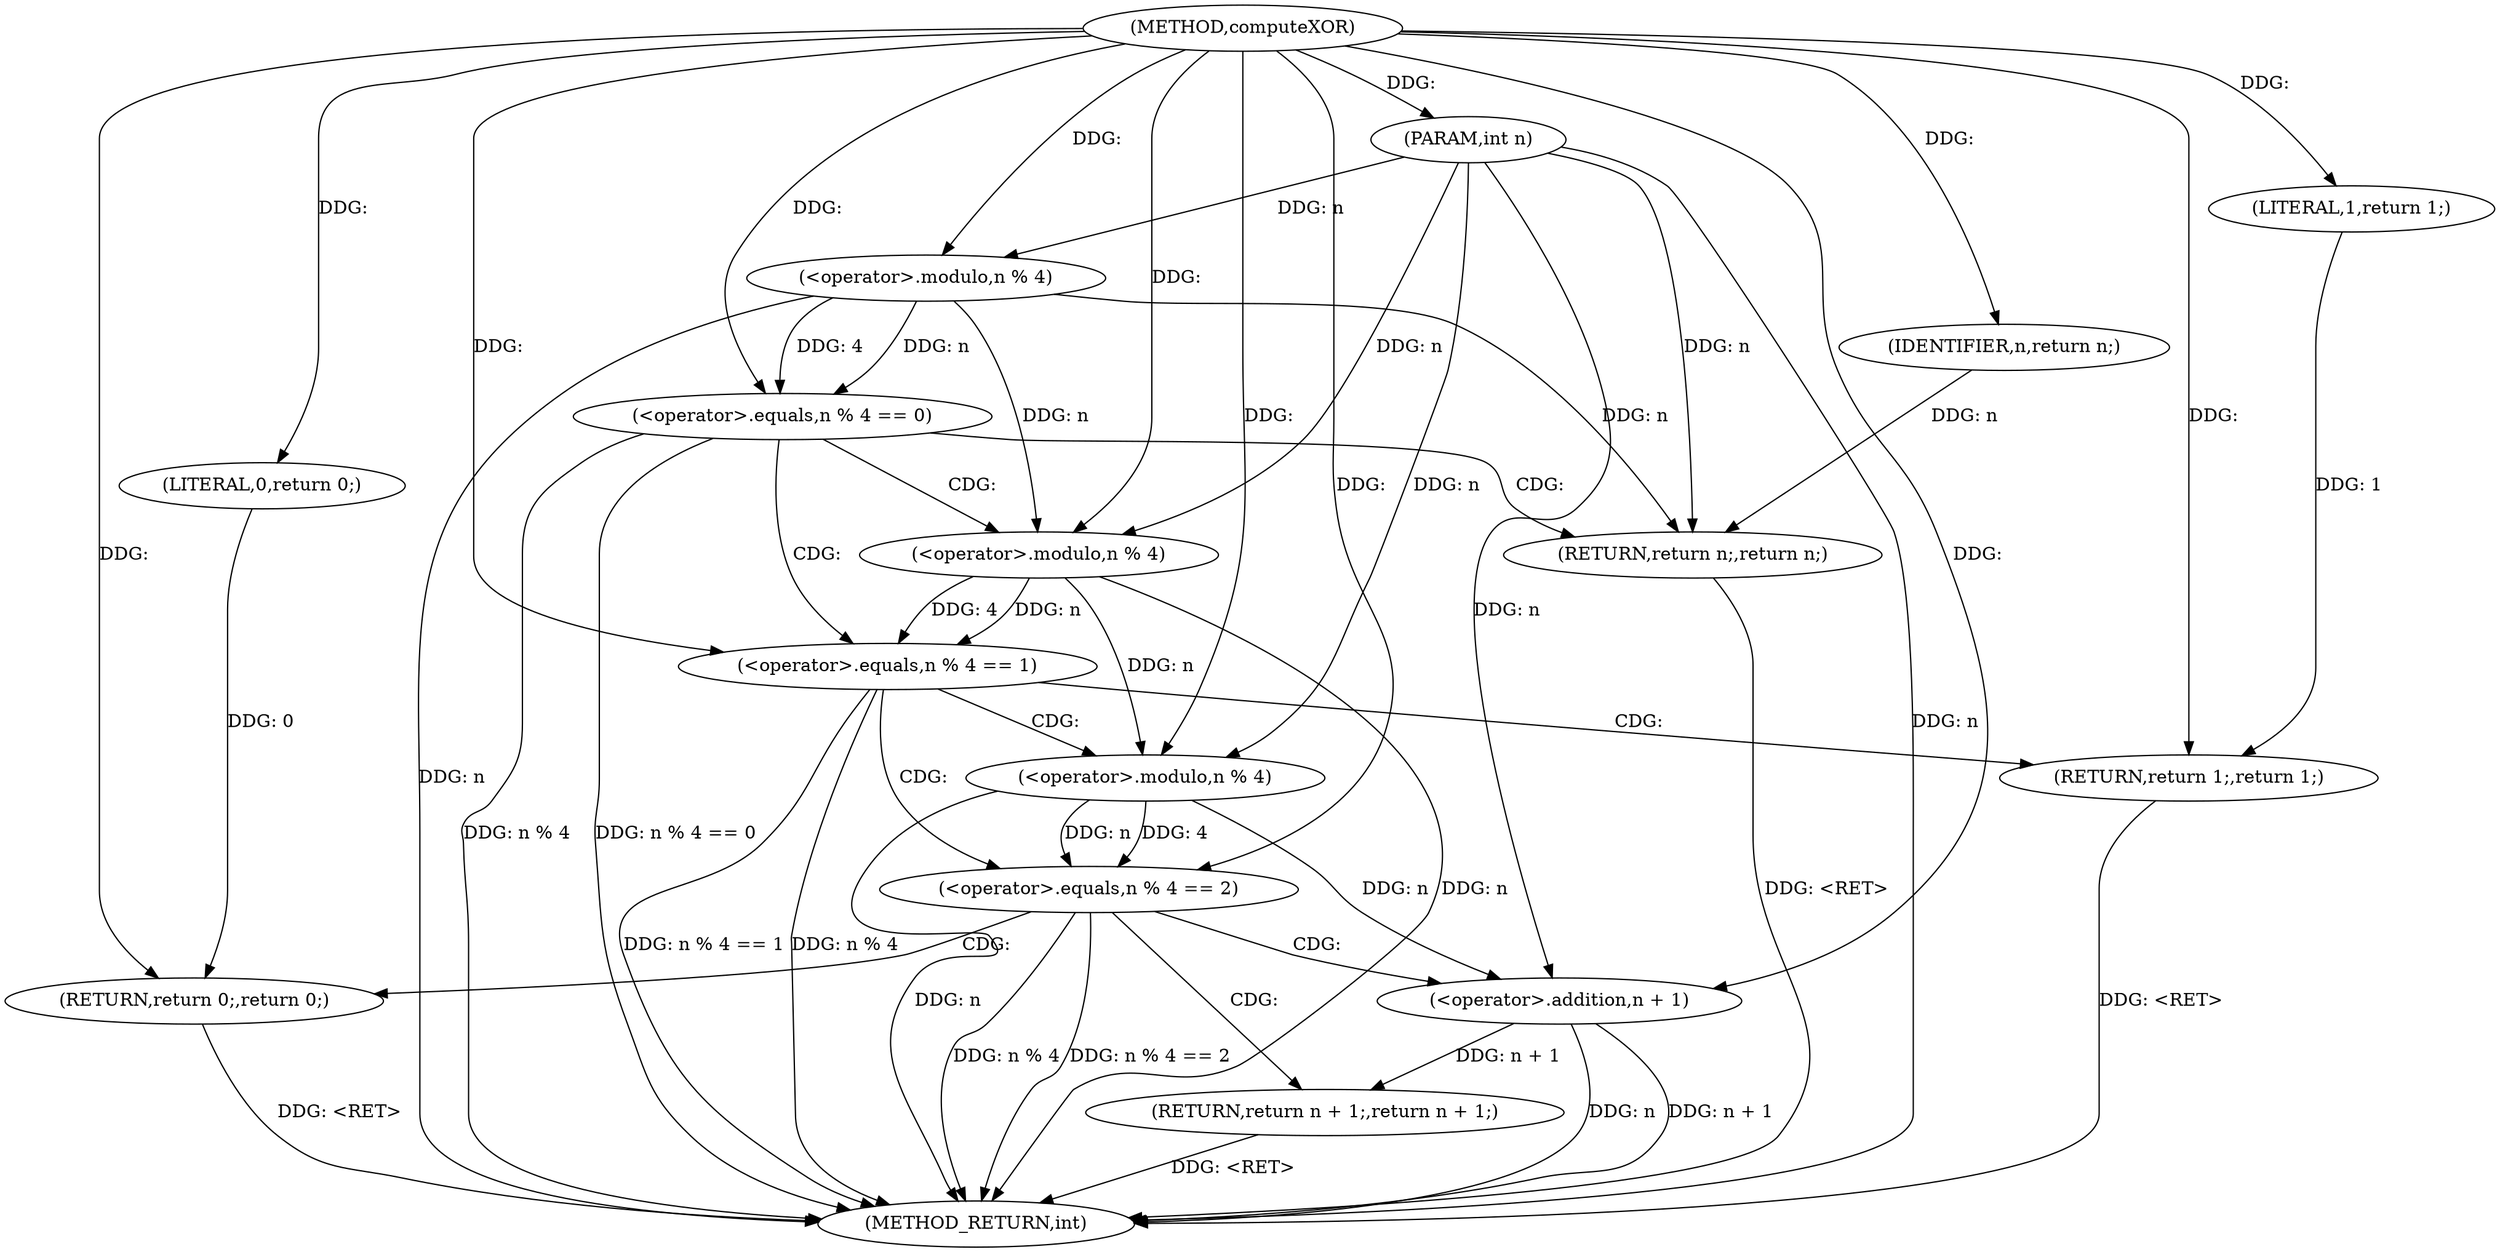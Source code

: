 digraph "computeXOR" {  
"1000447" [label = "(METHOD,computeXOR)" ]
"1000478" [label = "(METHOD_RETURN,int)" ]
"1000448" [label = "(PARAM,int n)" ]
"1000476" [label = "(RETURN,return 0;,return 0;)" ]
"1000451" [label = "(<operator>.equals,n % 4 == 0)" ]
"1000456" [label = "(RETURN,return n;,return n;)" ]
"1000459" [label = "(<operator>.equals,n % 4 == 1)" ]
"1000464" [label = "(RETURN,return 1;,return 1;)" ]
"1000467" [label = "(<operator>.equals,n % 4 == 2)" ]
"1000472" [label = "(RETURN,return n + 1;,return n + 1;)" ]
"1000477" [label = "(LITERAL,0,return 0;)" ]
"1000457" [label = "(IDENTIFIER,n,return n;)" ]
"1000465" [label = "(LITERAL,1,return 1;)" ]
"1000473" [label = "(<operator>.addition,n + 1)" ]
"1000452" [label = "(<operator>.modulo,n % 4)" ]
"1000460" [label = "(<operator>.modulo,n % 4)" ]
"1000468" [label = "(<operator>.modulo,n % 4)" ]
  "1000464" -> "1000478"  [ label = "DDG: <RET>"] 
  "1000476" -> "1000478"  [ label = "DDG: <RET>"] 
  "1000448" -> "1000478"  [ label = "DDG: n"] 
  "1000452" -> "1000478"  [ label = "DDG: n"] 
  "1000451" -> "1000478"  [ label = "DDG: n % 4"] 
  "1000451" -> "1000478"  [ label = "DDG: n % 4 == 0"] 
  "1000460" -> "1000478"  [ label = "DDG: n"] 
  "1000459" -> "1000478"  [ label = "DDG: n % 4"] 
  "1000459" -> "1000478"  [ label = "DDG: n % 4 == 1"] 
  "1000468" -> "1000478"  [ label = "DDG: n"] 
  "1000467" -> "1000478"  [ label = "DDG: n % 4"] 
  "1000467" -> "1000478"  [ label = "DDG: n % 4 == 2"] 
  "1000473" -> "1000478"  [ label = "DDG: n"] 
  "1000473" -> "1000478"  [ label = "DDG: n + 1"] 
  "1000456" -> "1000478"  [ label = "DDG: <RET>"] 
  "1000472" -> "1000478"  [ label = "DDG: <RET>"] 
  "1000447" -> "1000448"  [ label = "DDG: "] 
  "1000477" -> "1000476"  [ label = "DDG: 0"] 
  "1000447" -> "1000476"  [ label = "DDG: "] 
  "1000457" -> "1000456"  [ label = "DDG: n"] 
  "1000452" -> "1000456"  [ label = "DDG: n"] 
  "1000448" -> "1000456"  [ label = "DDG: n"] 
  "1000465" -> "1000464"  [ label = "DDG: 1"] 
  "1000447" -> "1000464"  [ label = "DDG: "] 
  "1000473" -> "1000472"  [ label = "DDG: n + 1"] 
  "1000447" -> "1000477"  [ label = "DDG: "] 
  "1000452" -> "1000451"  [ label = "DDG: n"] 
  "1000452" -> "1000451"  [ label = "DDG: 4"] 
  "1000447" -> "1000451"  [ label = "DDG: "] 
  "1000447" -> "1000457"  [ label = "DDG: "] 
  "1000460" -> "1000459"  [ label = "DDG: 4"] 
  "1000460" -> "1000459"  [ label = "DDG: n"] 
  "1000447" -> "1000459"  [ label = "DDG: "] 
  "1000447" -> "1000465"  [ label = "DDG: "] 
  "1000468" -> "1000467"  [ label = "DDG: 4"] 
  "1000468" -> "1000467"  [ label = "DDG: n"] 
  "1000447" -> "1000467"  [ label = "DDG: "] 
  "1000447" -> "1000473"  [ label = "DDG: "] 
  "1000468" -> "1000473"  [ label = "DDG: n"] 
  "1000448" -> "1000473"  [ label = "DDG: n"] 
  "1000448" -> "1000452"  [ label = "DDG: n"] 
  "1000447" -> "1000452"  [ label = "DDG: "] 
  "1000452" -> "1000460"  [ label = "DDG: n"] 
  "1000448" -> "1000460"  [ label = "DDG: n"] 
  "1000447" -> "1000460"  [ label = "DDG: "] 
  "1000460" -> "1000468"  [ label = "DDG: n"] 
  "1000448" -> "1000468"  [ label = "DDG: n"] 
  "1000447" -> "1000468"  [ label = "DDG: "] 
  "1000451" -> "1000459"  [ label = "CDG: "] 
  "1000451" -> "1000456"  [ label = "CDG: "] 
  "1000451" -> "1000460"  [ label = "CDG: "] 
  "1000459" -> "1000464"  [ label = "CDG: "] 
  "1000459" -> "1000467"  [ label = "CDG: "] 
  "1000459" -> "1000468"  [ label = "CDG: "] 
  "1000467" -> "1000476"  [ label = "CDG: "] 
  "1000467" -> "1000473"  [ label = "CDG: "] 
  "1000467" -> "1000472"  [ label = "CDG: "] 
}
